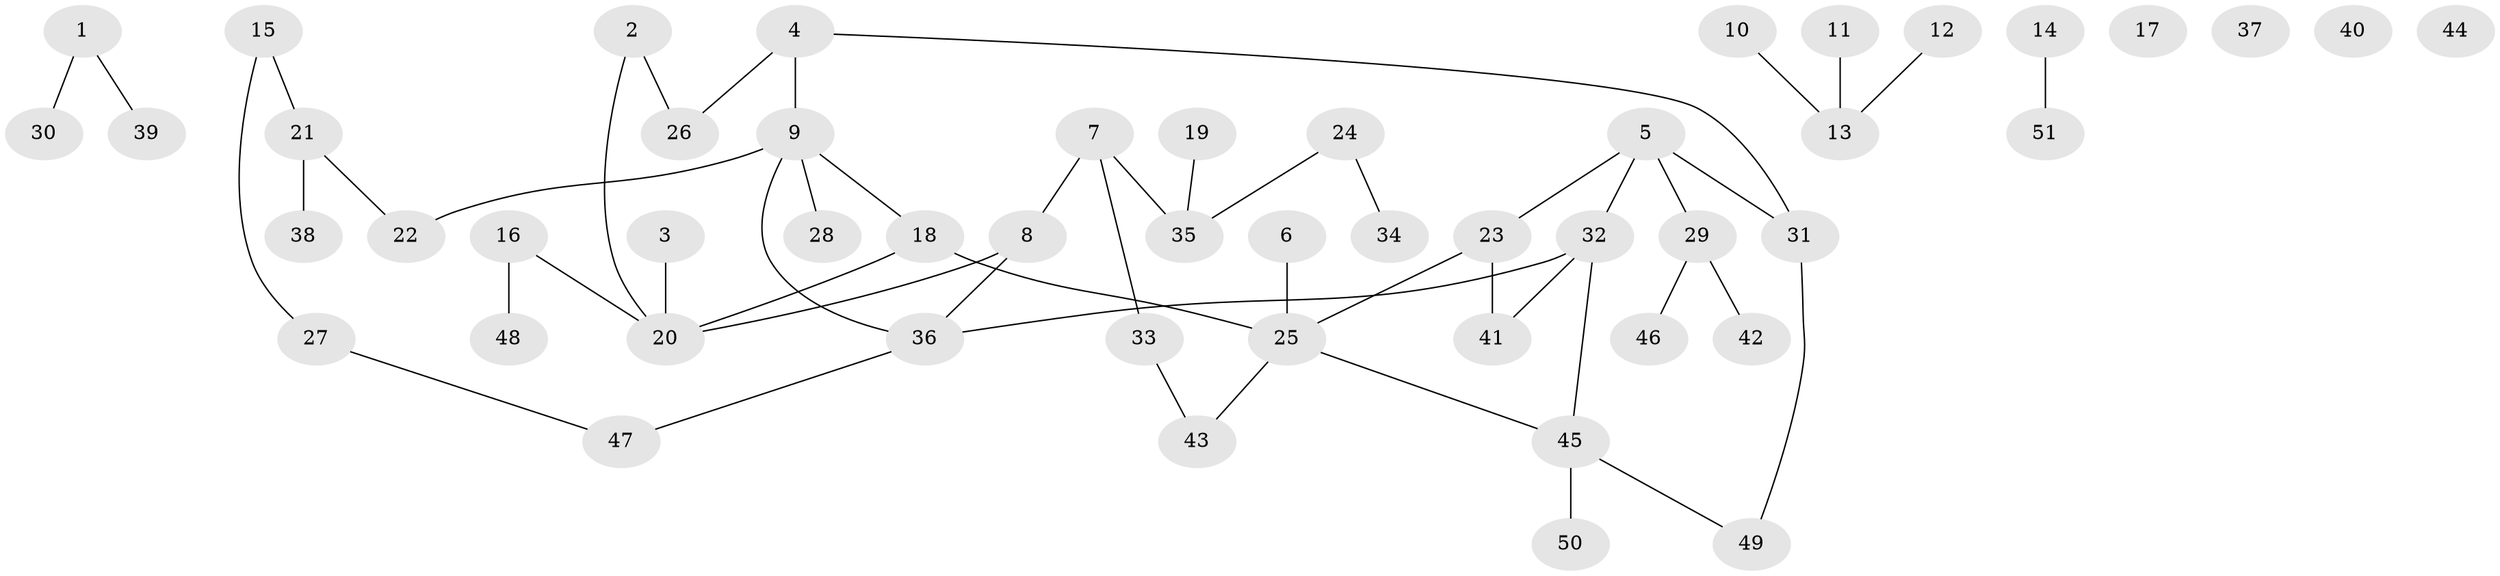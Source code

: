 // coarse degree distribution, {0: 0.4666666666666667, 2: 0.2, 4: 0.06666666666666667, 1: 0.13333333333333333, 3: 0.13333333333333333}
// Generated by graph-tools (version 1.1) at 2025/42/03/04/25 21:42:24]
// undirected, 51 vertices, 52 edges
graph export_dot {
graph [start="1"]
  node [color=gray90,style=filled];
  1;
  2;
  3;
  4;
  5;
  6;
  7;
  8;
  9;
  10;
  11;
  12;
  13;
  14;
  15;
  16;
  17;
  18;
  19;
  20;
  21;
  22;
  23;
  24;
  25;
  26;
  27;
  28;
  29;
  30;
  31;
  32;
  33;
  34;
  35;
  36;
  37;
  38;
  39;
  40;
  41;
  42;
  43;
  44;
  45;
  46;
  47;
  48;
  49;
  50;
  51;
  1 -- 30;
  1 -- 39;
  2 -- 20;
  2 -- 26;
  3 -- 20;
  4 -- 9;
  4 -- 26;
  4 -- 31;
  5 -- 23;
  5 -- 29;
  5 -- 31;
  5 -- 32;
  6 -- 25;
  7 -- 8;
  7 -- 33;
  7 -- 35;
  8 -- 20;
  8 -- 36;
  9 -- 18;
  9 -- 22;
  9 -- 28;
  9 -- 36;
  10 -- 13;
  11 -- 13;
  12 -- 13;
  14 -- 51;
  15 -- 21;
  15 -- 27;
  16 -- 20;
  16 -- 48;
  18 -- 20;
  18 -- 25;
  19 -- 35;
  21 -- 22;
  21 -- 38;
  23 -- 25;
  23 -- 41;
  24 -- 34;
  24 -- 35;
  25 -- 43;
  25 -- 45;
  27 -- 47;
  29 -- 42;
  29 -- 46;
  31 -- 49;
  32 -- 36;
  32 -- 41;
  32 -- 45;
  33 -- 43;
  36 -- 47;
  45 -- 49;
  45 -- 50;
}
